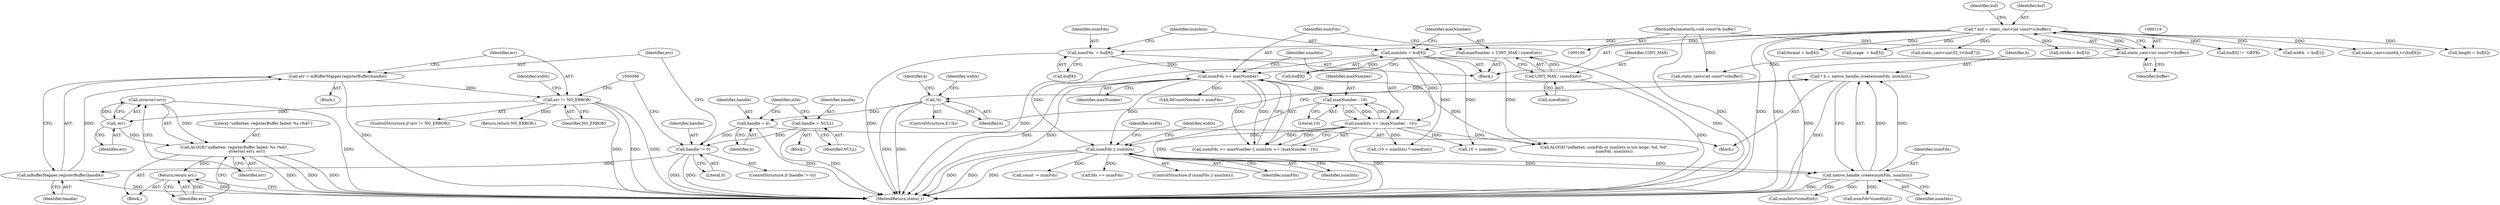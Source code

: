 digraph "0_Android_38803268570f90e97452cd9a30ac831661829091@API" {
"1000358" [label="(Call,strerror(-err))"];
"1000359" [label="(Call,-err)"];
"1000338" [label="(Call,err != NO_ERROR)"];
"1000333" [label="(Call,err = mBufferMapper.registerBuffer(handle))"];
"1000335" [label="(Call,mBufferMapper.registerBuffer(handle))"];
"1000328" [label="(Call,handle != 0)"];
"1000289" [label="(Call,handle = h)"];
"1000245" [label="(Call,!h)"];
"1000239" [label="(Call,* h = native_handle_create(numFds, numInts))"];
"1000241" [label="(Call,native_handle_create(numFds, numInts))"];
"1000209" [label="(Call,numFds || numInts)"];
"1000150" [label="(Call,numFds >= maxNumber)"];
"1000130" [label="(Call,numFds  = buf[8])"];
"1000116" [label="(Call,* buf = static_cast<int const*>(buffer))"];
"1000118" [label="(Call,static_cast<int const*>(buffer))"];
"1000101" [label="(MethodParameterIn,void const*& buffer)"];
"1000142" [label="(Call,maxNumber = UINT_MAX / sizeof(int))"];
"1000144" [label="(Call,UINT_MAX / sizeof(int))"];
"1000153" [label="(Call,numInts >= (maxNumber - 10))"];
"1000136" [label="(Call,numInts = buf[9])"];
"1000155" [label="(Call,maxNumber - 10)"];
"1000305" [label="(Call,handle = NULL)"];
"1000356" [label="(Call,ALOGE(\"unflatten: registerBuffer failed: %s (%d)\",\n                    strerror(-err), err))"];
"1000362" [label="(Return,return err;)"];
"1000331" [label="(Block,)"];
"1000105" [label="(Block,)"];
"1000363" [label="(Identifier,err)"];
"1000131" [label="(Identifier,numFds)"];
"1000124" [label="(Identifier,buf)"];
"1000359" [label="(Call,-err)"];
"1000375" [label="(Call,count -= numFds)"];
"1000214" [label="(Identifier,width)"];
"1000151" [label="(Identifier,numFds)"];
"1000130" [label="(Call,numFds  = buf[8])"];
"1000340" [label="(Identifier,NO_ERROR)"];
"1000150" [label="(Call,numFds >= maxNumber)"];
"1000309" [label="(Identifier,mId)"];
"1000380" [label="(MethodReturn,status_t)"];
"1000209" [label="(Call,numFds || numInts)"];
"1000357" [label="(Literal,\"unflatten: registerBuffer failed: %s (%d)\")"];
"1000122" [label="(Call,buf[0] != 'GBFR)"];
"1000145" [label="(Identifier,UINT_MAX)"];
"1000306" [label="(Identifier,handle)"];
"1000241" [label="(Call,native_handle_create(numFds, numInts))"];
"1000356" [label="(Call,ALOGE(\"unflatten: registerBuffer failed: %s (%d)\",\n                    strerror(-err), err))"];
"1000144" [label="(Call,UINT_MAX / sizeof(int))"];
"1000305" [label="(Call,handle = NULL)"];
"1000195" [label="(Call,fdCountNeeded = numFds)"];
"1000137" [label="(Identifier,numInts)"];
"1000330" [label="(Literal,0)"];
"1000239" [label="(Call,* h = native_handle_create(numFds, numInts))"];
"1000362" [label="(Return,return err;)"];
"1000143" [label="(Identifier,maxNumber)"];
"1000155" [label="(Call,maxNumber - 10)"];
"1000285" [label="(Call,numInts*sizeof(int))"];
"1000335" [label="(Call,mBufferMapper.registerBuffer(handle))"];
"1000213" [label="(Call,width  = buf[1])"];
"1000337" [label="(ControlStructure,if (err != NO_ERROR))"];
"1000311" [label="(Call,static_cast<uint64_t>(buf[6]))"];
"1000372" [label="(Call,fds += numFds)"];
"1000295" [label="(Identifier,width)"];
"1000336" [label="(Identifier,handle)"];
"1000329" [label="(Identifier,handle)"];
"1000154" [label="(Identifier,numInts)"];
"1000293" [label="(Block,)"];
"1000307" [label="(Identifier,NULL)"];
"1000152" [label="(Identifier,maxNumber)"];
"1000240" [label="(Identifier,h)"];
"1000212" [label="(Block,)"];
"1000153" [label="(Call,numInts >= (maxNumber - 10))"];
"1000146" [label="(Call,sizeof(int))"];
"1000333" [label="(Call,err = mBufferMapper.registerBuffer(handle))"];
"1000120" [label="(Identifier,buffer)"];
"1000208" [label="(ControlStructure,if (numFds || numInts))"];
"1000116" [label="(Call,* buf = static_cast<int const*>(buffer))"];
"1000249" [label="(Identifier,width)"];
"1000361" [label="(Identifier,err)"];
"1000218" [label="(Call,height = buf[2])"];
"1000358" [label="(Call,strerror(-err))"];
"1000228" [label="(Call,format = buf[4])"];
"1000244" [label="(ControlStructure,if (!h))"];
"1000149" [label="(Call,numFds >= maxNumber || numInts >= (maxNumber - 10))"];
"1000233" [label="(Call,usage  = buf[5])"];
"1000142" [label="(Call,maxNumber = UINT_MAX / sizeof(int))"];
"1000183" [label="(Call,10 + numInts)"];
"1000378" [label="(Return,return NO_ERROR;)"];
"1000319" [label="(Call,static_cast<uint32_t>(buf[7]))"];
"1000271" [label="(Call,numFds*sizeof(int))"];
"1000327" [label="(ControlStructure,if (handle != 0))"];
"1000268" [label="(Identifier,h)"];
"1000245" [label="(Call,!h)"];
"1000246" [label="(Identifier,h)"];
"1000341" [label="(Block,)"];
"1000157" [label="(Literal,10)"];
"1000132" [label="(Call,buf[8])"];
"1000136" [label="(Call,numInts = buf[9])"];
"1000328" [label="(Call,handle != 0)"];
"1000210" [label="(Identifier,numFds)"];
"1000242" [label="(Identifier,numFds)"];
"1000343" [label="(Identifier,width)"];
"1000290" [label="(Identifier,handle)"];
"1000118" [label="(Call,static_cast<int const*>(buffer))"];
"1000223" [label="(Call,stride = buf[3])"];
"1000138" [label="(Call,buf[9])"];
"1000360" [label="(Identifier,err)"];
"1000291" [label="(Identifier,h)"];
"1000156" [label="(Identifier,maxNumber)"];
"1000101" [label="(MethodParameterIn,void const*& buffer)"];
"1000117" [label="(Identifier,buf)"];
"1000243" [label="(Identifier,numInts)"];
"1000339" [label="(Identifier,err)"];
"1000211" [label="(Identifier,numInts)"];
"1000365" [label="(Call,static_cast<int const*>(buffer))"];
"1000334" [label="(Identifier,err)"];
"1000173" [label="(Call,ALOGE(\"unflatten: numFds or numInts is too large: %d, %d\",\n                numFds, numInts))"];
"1000338" [label="(Call,err != NO_ERROR)"];
"1000289" [label="(Call,handle = h)"];
"1000182" [label="(Call,(10 + numInts) * sizeof(int))"];
"1000358" -> "1000356"  [label="AST: "];
"1000358" -> "1000359"  [label="CFG: "];
"1000359" -> "1000358"  [label="AST: "];
"1000361" -> "1000358"  [label="CFG: "];
"1000358" -> "1000380"  [label="DDG: "];
"1000358" -> "1000356"  [label="DDG: "];
"1000359" -> "1000358"  [label="DDG: "];
"1000359" -> "1000360"  [label="CFG: "];
"1000360" -> "1000359"  [label="AST: "];
"1000338" -> "1000359"  [label="DDG: "];
"1000359" -> "1000356"  [label="DDG: "];
"1000338" -> "1000337"  [label="AST: "];
"1000338" -> "1000340"  [label="CFG: "];
"1000339" -> "1000338"  [label="AST: "];
"1000340" -> "1000338"  [label="AST: "];
"1000343" -> "1000338"  [label="CFG: "];
"1000366" -> "1000338"  [label="CFG: "];
"1000338" -> "1000380"  [label="DDG: "];
"1000338" -> "1000380"  [label="DDG: "];
"1000338" -> "1000380"  [label="DDG: "];
"1000333" -> "1000338"  [label="DDG: "];
"1000338" -> "1000378"  [label="DDG: "];
"1000333" -> "1000331"  [label="AST: "];
"1000333" -> "1000335"  [label="CFG: "];
"1000334" -> "1000333"  [label="AST: "];
"1000335" -> "1000333"  [label="AST: "];
"1000339" -> "1000333"  [label="CFG: "];
"1000333" -> "1000380"  [label="DDG: "];
"1000335" -> "1000333"  [label="DDG: "];
"1000335" -> "1000336"  [label="CFG: "];
"1000336" -> "1000335"  [label="AST: "];
"1000335" -> "1000380"  [label="DDG: "];
"1000328" -> "1000335"  [label="DDG: "];
"1000328" -> "1000327"  [label="AST: "];
"1000328" -> "1000330"  [label="CFG: "];
"1000329" -> "1000328"  [label="AST: "];
"1000330" -> "1000328"  [label="AST: "];
"1000334" -> "1000328"  [label="CFG: "];
"1000366" -> "1000328"  [label="CFG: "];
"1000328" -> "1000380"  [label="DDG: "];
"1000328" -> "1000380"  [label="DDG: "];
"1000289" -> "1000328"  [label="DDG: "];
"1000305" -> "1000328"  [label="DDG: "];
"1000289" -> "1000212"  [label="AST: "];
"1000289" -> "1000291"  [label="CFG: "];
"1000290" -> "1000289"  [label="AST: "];
"1000291" -> "1000289"  [label="AST: "];
"1000309" -> "1000289"  [label="CFG: "];
"1000289" -> "1000380"  [label="DDG: "];
"1000245" -> "1000289"  [label="DDG: "];
"1000245" -> "1000244"  [label="AST: "];
"1000245" -> "1000246"  [label="CFG: "];
"1000246" -> "1000245"  [label="AST: "];
"1000249" -> "1000245"  [label="CFG: "];
"1000268" -> "1000245"  [label="CFG: "];
"1000245" -> "1000380"  [label="DDG: "];
"1000245" -> "1000380"  [label="DDG: "];
"1000239" -> "1000245"  [label="DDG: "];
"1000239" -> "1000212"  [label="AST: "];
"1000239" -> "1000241"  [label="CFG: "];
"1000240" -> "1000239"  [label="AST: "];
"1000241" -> "1000239"  [label="AST: "];
"1000246" -> "1000239"  [label="CFG: "];
"1000239" -> "1000380"  [label="DDG: "];
"1000241" -> "1000239"  [label="DDG: "];
"1000241" -> "1000239"  [label="DDG: "];
"1000241" -> "1000243"  [label="CFG: "];
"1000242" -> "1000241"  [label="AST: "];
"1000243" -> "1000241"  [label="AST: "];
"1000241" -> "1000380"  [label="DDG: "];
"1000241" -> "1000380"  [label="DDG: "];
"1000209" -> "1000241"  [label="DDG: "];
"1000209" -> "1000241"  [label="DDG: "];
"1000241" -> "1000271"  [label="DDG: "];
"1000241" -> "1000285"  [label="DDG: "];
"1000209" -> "1000208"  [label="AST: "];
"1000209" -> "1000210"  [label="CFG: "];
"1000209" -> "1000211"  [label="CFG: "];
"1000210" -> "1000209"  [label="AST: "];
"1000211" -> "1000209"  [label="AST: "];
"1000214" -> "1000209"  [label="CFG: "];
"1000295" -> "1000209"  [label="CFG: "];
"1000209" -> "1000380"  [label="DDG: "];
"1000209" -> "1000380"  [label="DDG: "];
"1000209" -> "1000380"  [label="DDG: "];
"1000150" -> "1000209"  [label="DDG: "];
"1000153" -> "1000209"  [label="DDG: "];
"1000136" -> "1000209"  [label="DDG: "];
"1000209" -> "1000372"  [label="DDG: "];
"1000209" -> "1000375"  [label="DDG: "];
"1000150" -> "1000149"  [label="AST: "];
"1000150" -> "1000152"  [label="CFG: "];
"1000151" -> "1000150"  [label="AST: "];
"1000152" -> "1000150"  [label="AST: "];
"1000154" -> "1000150"  [label="CFG: "];
"1000149" -> "1000150"  [label="CFG: "];
"1000150" -> "1000380"  [label="DDG: "];
"1000150" -> "1000380"  [label="DDG: "];
"1000150" -> "1000149"  [label="DDG: "];
"1000150" -> "1000149"  [label="DDG: "];
"1000130" -> "1000150"  [label="DDG: "];
"1000142" -> "1000150"  [label="DDG: "];
"1000150" -> "1000155"  [label="DDG: "];
"1000150" -> "1000173"  [label="DDG: "];
"1000150" -> "1000195"  [label="DDG: "];
"1000130" -> "1000105"  [label="AST: "];
"1000130" -> "1000132"  [label="CFG: "];
"1000131" -> "1000130"  [label="AST: "];
"1000132" -> "1000130"  [label="AST: "];
"1000137" -> "1000130"  [label="CFG: "];
"1000130" -> "1000380"  [label="DDG: "];
"1000116" -> "1000130"  [label="DDG: "];
"1000116" -> "1000105"  [label="AST: "];
"1000116" -> "1000118"  [label="CFG: "];
"1000117" -> "1000116"  [label="AST: "];
"1000118" -> "1000116"  [label="AST: "];
"1000124" -> "1000116"  [label="CFG: "];
"1000116" -> "1000380"  [label="DDG: "];
"1000116" -> "1000380"  [label="DDG: "];
"1000118" -> "1000116"  [label="DDG: "];
"1000116" -> "1000122"  [label="DDG: "];
"1000116" -> "1000136"  [label="DDG: "];
"1000116" -> "1000213"  [label="DDG: "];
"1000116" -> "1000218"  [label="DDG: "];
"1000116" -> "1000223"  [label="DDG: "];
"1000116" -> "1000228"  [label="DDG: "];
"1000116" -> "1000233"  [label="DDG: "];
"1000116" -> "1000311"  [label="DDG: "];
"1000116" -> "1000319"  [label="DDG: "];
"1000118" -> "1000120"  [label="CFG: "];
"1000119" -> "1000118"  [label="AST: "];
"1000120" -> "1000118"  [label="AST: "];
"1000118" -> "1000380"  [label="DDG: "];
"1000101" -> "1000118"  [label="DDG: "];
"1000118" -> "1000365"  [label="DDG: "];
"1000101" -> "1000100"  [label="AST: "];
"1000101" -> "1000380"  [label="DDG: "];
"1000101" -> "1000365"  [label="DDG: "];
"1000142" -> "1000105"  [label="AST: "];
"1000142" -> "1000144"  [label="CFG: "];
"1000143" -> "1000142"  [label="AST: "];
"1000144" -> "1000142"  [label="AST: "];
"1000151" -> "1000142"  [label="CFG: "];
"1000142" -> "1000380"  [label="DDG: "];
"1000144" -> "1000142"  [label="DDG: "];
"1000144" -> "1000146"  [label="CFG: "];
"1000145" -> "1000144"  [label="AST: "];
"1000146" -> "1000144"  [label="AST: "];
"1000144" -> "1000380"  [label="DDG: "];
"1000153" -> "1000149"  [label="AST: "];
"1000153" -> "1000155"  [label="CFG: "];
"1000154" -> "1000153"  [label="AST: "];
"1000155" -> "1000153"  [label="AST: "];
"1000149" -> "1000153"  [label="CFG: "];
"1000153" -> "1000380"  [label="DDG: "];
"1000153" -> "1000149"  [label="DDG: "];
"1000153" -> "1000149"  [label="DDG: "];
"1000136" -> "1000153"  [label="DDG: "];
"1000155" -> "1000153"  [label="DDG: "];
"1000155" -> "1000153"  [label="DDG: "];
"1000153" -> "1000173"  [label="DDG: "];
"1000153" -> "1000182"  [label="DDG: "];
"1000153" -> "1000183"  [label="DDG: "];
"1000136" -> "1000105"  [label="AST: "];
"1000136" -> "1000138"  [label="CFG: "];
"1000137" -> "1000136"  [label="AST: "];
"1000138" -> "1000136"  [label="AST: "];
"1000143" -> "1000136"  [label="CFG: "];
"1000136" -> "1000380"  [label="DDG: "];
"1000136" -> "1000173"  [label="DDG: "];
"1000136" -> "1000182"  [label="DDG: "];
"1000136" -> "1000183"  [label="DDG: "];
"1000155" -> "1000157"  [label="CFG: "];
"1000156" -> "1000155"  [label="AST: "];
"1000157" -> "1000155"  [label="AST: "];
"1000155" -> "1000380"  [label="DDG: "];
"1000305" -> "1000293"  [label="AST: "];
"1000305" -> "1000307"  [label="CFG: "];
"1000306" -> "1000305"  [label="AST: "];
"1000307" -> "1000305"  [label="AST: "];
"1000309" -> "1000305"  [label="CFG: "];
"1000305" -> "1000380"  [label="DDG: "];
"1000356" -> "1000341"  [label="AST: "];
"1000356" -> "1000361"  [label="CFG: "];
"1000357" -> "1000356"  [label="AST: "];
"1000361" -> "1000356"  [label="AST: "];
"1000363" -> "1000356"  [label="CFG: "];
"1000356" -> "1000380"  [label="DDG: "];
"1000356" -> "1000380"  [label="DDG: "];
"1000356" -> "1000380"  [label="DDG: "];
"1000356" -> "1000362"  [label="DDG: "];
"1000362" -> "1000341"  [label="AST: "];
"1000362" -> "1000363"  [label="CFG: "];
"1000363" -> "1000362"  [label="AST: "];
"1000380" -> "1000362"  [label="CFG: "];
"1000362" -> "1000380"  [label="DDG: "];
"1000363" -> "1000362"  [label="DDG: "];
}
